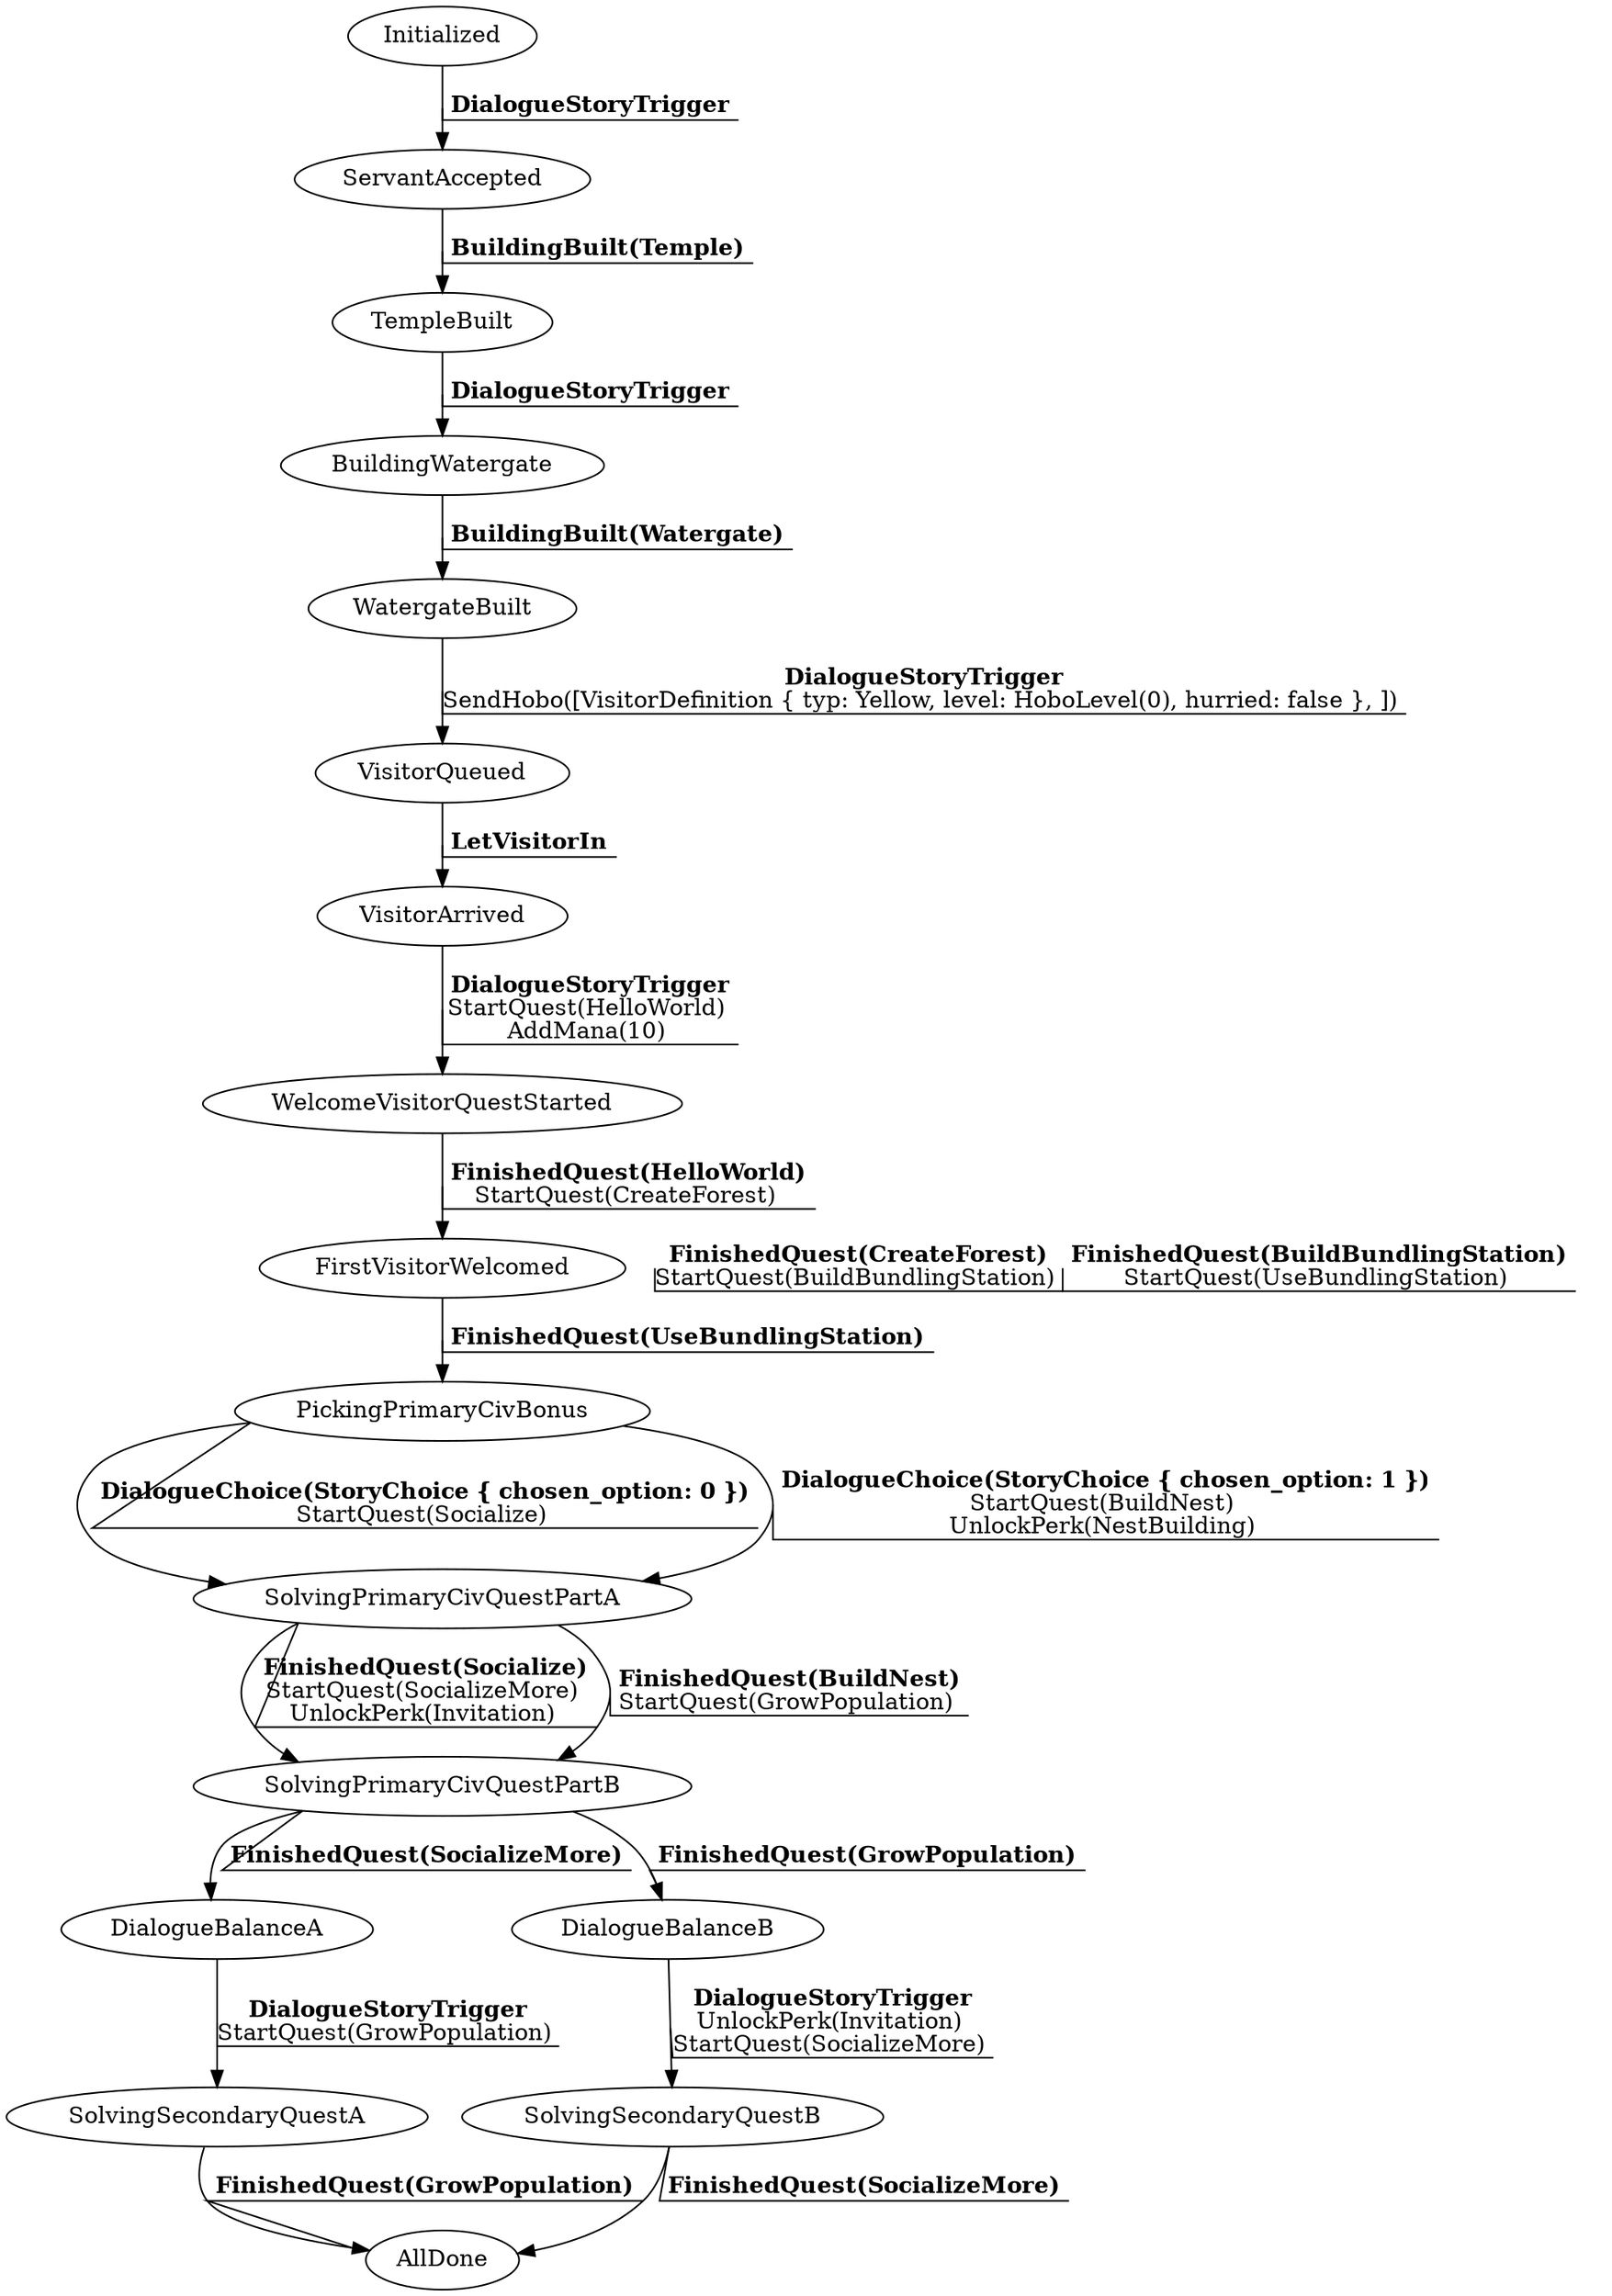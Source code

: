 digraph MyGraph {
graph [outputorder=edgesfirst];
Initialized [label="Initialized"]
ServantAccepted [label="ServantAccepted"]
TempleBuilt [label="TempleBuilt"]
BuildingWatergate [label="BuildingWatergate"]
WatergateBuilt [label="WatergateBuilt"]
VisitorQueued [label="VisitorQueued"]
VisitorArrived [label="VisitorArrived"]
WelcomeVisitorQuestStarted [label="WelcomeVisitorQuestStarted"]
FirstVisitorWelcomed [label="FirstVisitorWelcomed"]
PickingPrimaryCivBonus [label="PickingPrimaryCivBonus"]
SolvingPrimaryCivQuestPartA [label="SolvingPrimaryCivQuestPartA"]
SolvingPrimaryCivQuestPartB [label="SolvingPrimaryCivQuestPartB"]
DialogueBalanceA [label="DialogueBalanceA"]
DialogueBalanceB [label="DialogueBalanceB"]
SolvingSecondaryQuestA [label="SolvingSecondaryQuestA"]
SolvingSecondaryQuestB [label="SolvingSecondaryQuestB"]
AllDone [label="AllDone"]
Initialized -> ServantAccepted [decorate=true, color=black, label=< <B>DialogueStoryTrigger</B> >]
ServantAccepted -> TempleBuilt [decorate=true, color=black, label=< <B>BuildingBuilt(Temple)</B> >]
TempleBuilt -> BuildingWatergate [decorate=true, color=black, label=< <B>DialogueStoryTrigger</B> >]
BuildingWatergate -> WatergateBuilt [decorate=true, color=black, label=< <B>BuildingBuilt(Watergate)</B> >]
WatergateBuilt -> VisitorQueued [decorate=true, color=black, label=< <B>DialogueStoryTrigger</B> <br/>SendHobo([VisitorDefinition { typ: Yellow, level: HoboLevel(0), hurried: false }, ]) >]
VisitorQueued -> VisitorArrived [decorate=true, color=black, label=< <B>LetVisitorIn</B> >]
VisitorArrived -> WelcomeVisitorQuestStarted [decorate=true, color=black, label=< <B>DialogueStoryTrigger</B> <br/>StartQuest(HelloWorld) <br/>AddMana(10) >]
WelcomeVisitorQuestStarted -> FirstVisitorWelcomed [decorate=true, color=black, label=< <B>FinishedQuest(HelloWorld)</B> <br/>StartQuest(CreateForest) >]
FirstVisitorWelcomed -> FirstVisitorWelcomed [decorate=true, color=invis, label=< <B>FinishedQuest(CreateForest)</B> <br/>StartQuest(BuildBundlingStation) >]
FirstVisitorWelcomed -> FirstVisitorWelcomed [decorate=true, color=invis, label=< <B>FinishedQuest(BuildBundlingStation)</B> <br/>StartQuest(UseBundlingStation) >]
FirstVisitorWelcomed -> PickingPrimaryCivBonus [decorate=true, color=black, label=< <B>FinishedQuest(UseBundlingStation)</B> >]
PickingPrimaryCivBonus -> SolvingPrimaryCivQuestPartA [decorate=true, color=black, label=< <B>DialogueChoice(StoryChoice { chosen_option: 0 })</B> <br/>StartQuest(Socialize) >]
PickingPrimaryCivBonus -> SolvingPrimaryCivQuestPartA [decorate=true, color=black, label=< <B>DialogueChoice(StoryChoice { chosen_option: 1 })</B> <br/>StartQuest(BuildNest) <br/>UnlockPerk(NestBuilding) >]
SolvingPrimaryCivQuestPartA -> SolvingPrimaryCivQuestPartB [decorate=true, color=black, label=< <B>FinishedQuest(Socialize)</B> <br/>StartQuest(SocializeMore) <br/>UnlockPerk(Invitation) >]
SolvingPrimaryCivQuestPartA -> SolvingPrimaryCivQuestPartB [decorate=true, color=black, label=< <B>FinishedQuest(BuildNest)</B> <br/>StartQuest(GrowPopulation) >]
SolvingPrimaryCivQuestPartB -> DialogueBalanceA [decorate=true, color=black, label=< <B>FinishedQuest(SocializeMore)</B> >]
SolvingPrimaryCivQuestPartB -> DialogueBalanceB [decorate=true, color=black, label=< <B>FinishedQuest(GrowPopulation)</B> >]
DialogueBalanceA -> SolvingSecondaryQuestA [decorate=true, color=black, label=< <B>DialogueStoryTrigger</B> <br/>StartQuest(GrowPopulation) >]
DialogueBalanceB -> SolvingSecondaryQuestB [decorate=true, color=black, label=< <B>DialogueStoryTrigger</B> <br/>UnlockPerk(Invitation) <br/>StartQuest(SocializeMore) >]
SolvingSecondaryQuestA -> AllDone [decorate=true, color=black, label=< <B>FinishedQuest(GrowPopulation)</B> >]
SolvingSecondaryQuestB -> AllDone [decorate=true, color=black, label=< <B>FinishedQuest(SocializeMore)</B> >]
}
